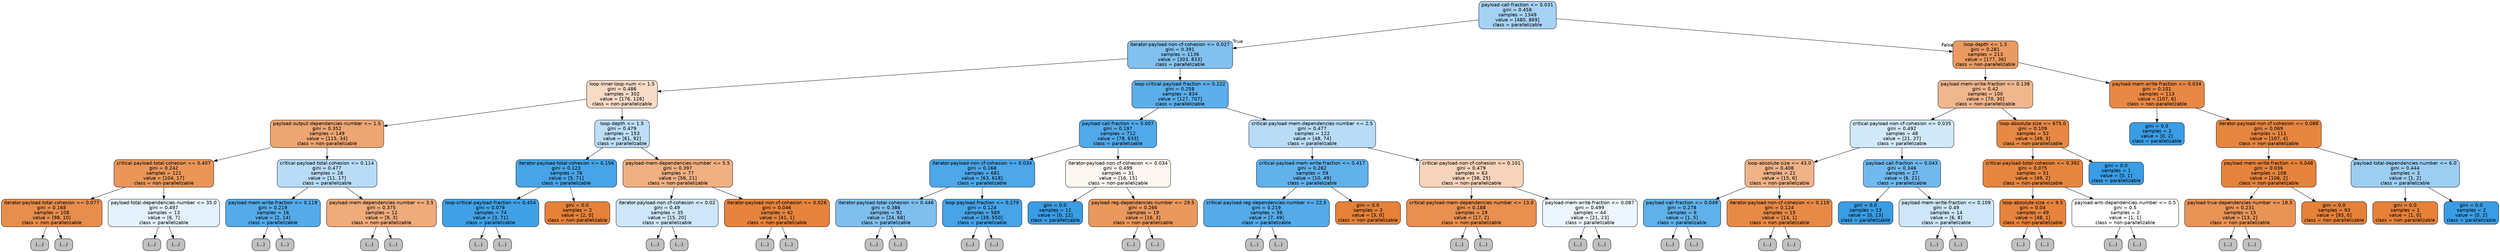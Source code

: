 digraph Tree {
node [shape=box, style="filled, rounded", color="black", fontname=helvetica] ;
edge [fontname=helvetica] ;
0 [label="payload-call-fraction <= 0.031\ngini = 0.458\nsamples = 1349\nvalue = [480, 869]\nclass = parallelizable", fillcolor="#399de572"] ;
1 [label="iterator-payload-non-cf-cohesion <= 0.027\ngini = 0.391\nsamples = 1136\nvalue = [303, 833]\nclass = parallelizable", fillcolor="#399de5a2"] ;
0 -> 1 [labeldistance=2.5, labelangle=45, headlabel="True"] ;
2 [label="loop-inner-loop-num <= 1.5\ngini = 0.486\nsamples = 302\nvalue = [176, 126]\nclass = non-parallelizable", fillcolor="#e5813948"] ;
1 -> 2 ;
3 [label="payload-output-dependencies-number <= 1.5\ngini = 0.352\nsamples = 149\nvalue = [115, 34]\nclass = non-parallelizable", fillcolor="#e58139b4"] ;
2 -> 3 ;
4 [label="critical-payload-total-cohesion <= 0.407\ngini = 0.242\nsamples = 121\nvalue = [104, 17]\nclass = non-parallelizable", fillcolor="#e58139d5"] ;
3 -> 4 ;
5 [label="iterator-payload-total-cohesion <= 0.077\ngini = 0.168\nsamples = 108\nvalue = [98, 10]\nclass = non-parallelizable", fillcolor="#e58139e5"] ;
4 -> 5 ;
6 [label="(...)", fillcolor="#C0C0C0"] ;
5 -> 6 ;
17 [label="(...)", fillcolor="#C0C0C0"] ;
5 -> 17 ;
26 [label="payload-total-dependencies-number <= 35.0\ngini = 0.497\nsamples = 13\nvalue = [6, 7]\nclass = parallelizable", fillcolor="#399de524"] ;
4 -> 26 ;
27 [label="(...)", fillcolor="#C0C0C0"] ;
26 -> 27 ;
28 [label="(...)", fillcolor="#C0C0C0"] ;
26 -> 28 ;
31 [label="critical-payload-total-cohesion <= 0.114\ngini = 0.477\nsamples = 28\nvalue = [11, 17]\nclass = parallelizable", fillcolor="#399de55a"] ;
3 -> 31 ;
32 [label="payload-mem-write-fraction <= 0.119\ngini = 0.219\nsamples = 16\nvalue = [2, 14]\nclass = parallelizable", fillcolor="#399de5db"] ;
31 -> 32 ;
33 [label="(...)", fillcolor="#C0C0C0"] ;
32 -> 33 ;
34 [label="(...)", fillcolor="#C0C0C0"] ;
32 -> 34 ;
37 [label="payload-mem-dependencies-number <= 3.5\ngini = 0.375\nsamples = 12\nvalue = [9, 3]\nclass = non-parallelizable", fillcolor="#e58139aa"] ;
31 -> 37 ;
38 [label="(...)", fillcolor="#C0C0C0"] ;
37 -> 38 ;
39 [label="(...)", fillcolor="#C0C0C0"] ;
37 -> 39 ;
40 [label="loop-depth <= 1.5\ngini = 0.479\nsamples = 153\nvalue = [61, 92]\nclass = parallelizable", fillcolor="#399de556"] ;
2 -> 40 ;
41 [label="iterator-payload-total-cohesion <= 0.156\ngini = 0.123\nsamples = 76\nvalue = [5, 71]\nclass = parallelizable", fillcolor="#399de5ed"] ;
40 -> 41 ;
42 [label="loop-critical-payload-fraction <= 0.454\ngini = 0.078\nsamples = 74\nvalue = [3, 71]\nclass = parallelizable", fillcolor="#399de5f4"] ;
41 -> 42 ;
43 [label="(...)", fillcolor="#C0C0C0"] ;
42 -> 43 ;
48 [label="(...)", fillcolor="#C0C0C0"] ;
42 -> 48 ;
51 [label="gini = 0.0\nsamples = 2\nvalue = [2, 0]\nclass = non-parallelizable", fillcolor="#e58139ff"] ;
41 -> 51 ;
52 [label="payload-mem-dependencies-number <= 5.5\ngini = 0.397\nsamples = 77\nvalue = [56, 21]\nclass = non-parallelizable", fillcolor="#e581399f"] ;
40 -> 52 ;
53 [label="iterator-payload-non-cf-cohesion <= 0.02\ngini = 0.49\nsamples = 35\nvalue = [15, 20]\nclass = parallelizable", fillcolor="#399de540"] ;
52 -> 53 ;
54 [label="(...)", fillcolor="#C0C0C0"] ;
53 -> 54 ;
63 [label="(...)", fillcolor="#C0C0C0"] ;
53 -> 63 ;
66 [label="iterator-payload-non-cf-cohesion <= 0.026\ngini = 0.046\nsamples = 42\nvalue = [41, 1]\nclass = non-parallelizable", fillcolor="#e58139f9"] ;
52 -> 66 ;
67 [label="(...)", fillcolor="#C0C0C0"] ;
66 -> 67 ;
68 [label="(...)", fillcolor="#C0C0C0"] ;
66 -> 68 ;
69 [label="loop-critical-payload-fraction <= 0.222\ngini = 0.258\nsamples = 834\nvalue = [127, 707]\nclass = parallelizable", fillcolor="#399de5d1"] ;
1 -> 69 ;
70 [label="payload-call-fraction <= 0.007\ngini = 0.197\nsamples = 712\nvalue = [79, 633]\nclass = parallelizable", fillcolor="#399de5df"] ;
69 -> 70 ;
71 [label="iterator-payload-non-cf-cohesion <= 0.034\ngini = 0.168\nsamples = 681\nvalue = [63, 618]\nclass = parallelizable", fillcolor="#399de5e5"] ;
70 -> 71 ;
72 [label="iterator-payload-total-cohesion <= 0.446\ngini = 0.386\nsamples = 92\nvalue = [24, 68]\nclass = parallelizable", fillcolor="#399de5a5"] ;
71 -> 72 ;
73 [label="(...)", fillcolor="#C0C0C0"] ;
72 -> 73 ;
88 [label="(...)", fillcolor="#C0C0C0"] ;
72 -> 88 ;
101 [label="loop-payload-fraction <= 0.279\ngini = 0.124\nsamples = 589\nvalue = [39, 550]\nclass = parallelizable", fillcolor="#399de5ed"] ;
71 -> 101 ;
102 [label="(...)", fillcolor="#C0C0C0"] ;
101 -> 102 ;
103 [label="(...)", fillcolor="#C0C0C0"] ;
101 -> 103 ;
178 [label="iterator-payload-non-cf-cohesion <= 0.034\ngini = 0.499\nsamples = 31\nvalue = [16, 15]\nclass = non-parallelizable", fillcolor="#e5813910"] ;
70 -> 178 ;
179 [label="gini = 0.0\nsamples = 12\nvalue = [0, 12]\nclass = parallelizable", fillcolor="#399de5ff"] ;
178 -> 179 ;
180 [label="payload-reg-dependencies-number <= 29.5\ngini = 0.266\nsamples = 19\nvalue = [16, 3]\nclass = non-parallelizable", fillcolor="#e58139cf"] ;
178 -> 180 ;
181 [label="(...)", fillcolor="#C0C0C0"] ;
180 -> 181 ;
182 [label="(...)", fillcolor="#C0C0C0"] ;
180 -> 182 ;
185 [label="critical-payload-mem-dependencies-number <= 2.5\ngini = 0.477\nsamples = 122\nvalue = [48, 74]\nclass = parallelizable", fillcolor="#399de55a"] ;
69 -> 185 ;
186 [label="critical-payload-mem-write-fraction <= 0.417\ngini = 0.282\nsamples = 59\nvalue = [10, 49]\nclass = parallelizable", fillcolor="#399de5cb"] ;
185 -> 186 ;
187 [label="critical-payload-reg-dependencies-number <= 22.5\ngini = 0.219\nsamples = 56\nvalue = [7, 49]\nclass = parallelizable", fillcolor="#399de5db"] ;
186 -> 187 ;
188 [label="(...)", fillcolor="#C0C0C0"] ;
187 -> 188 ;
203 [label="(...)", fillcolor="#C0C0C0"] ;
187 -> 203 ;
204 [label="gini = 0.0\nsamples = 3\nvalue = [3, 0]\nclass = non-parallelizable", fillcolor="#e58139ff"] ;
186 -> 204 ;
205 [label="critical-payload-non-cf-cohesion <= 0.101\ngini = 0.479\nsamples = 63\nvalue = [38, 25]\nclass = non-parallelizable", fillcolor="#e5813957"] ;
185 -> 205 ;
206 [label="critical-payload-mem-dependencies-number <= 13.0\ngini = 0.188\nsamples = 19\nvalue = [17, 2]\nclass = non-parallelizable", fillcolor="#e58139e1"] ;
205 -> 206 ;
207 [label="(...)", fillcolor="#C0C0C0"] ;
206 -> 207 ;
208 [label="(...)", fillcolor="#C0C0C0"] ;
206 -> 208 ;
211 [label="payload-mem-write-fraction <= 0.087\ngini = 0.499\nsamples = 44\nvalue = [21, 23]\nclass = parallelizable", fillcolor="#399de516"] ;
205 -> 211 ;
212 [label="(...)", fillcolor="#C0C0C0"] ;
211 -> 212 ;
227 [label="(...)", fillcolor="#C0C0C0"] ;
211 -> 227 ;
228 [label="loop-depth <= 1.5\ngini = 0.281\nsamples = 213\nvalue = [177, 36]\nclass = non-parallelizable", fillcolor="#e58139cb"] ;
0 -> 228 [labeldistance=2.5, labelangle=-45, headlabel="False"] ;
229 [label="payload-mem-write-fraction <= 0.138\ngini = 0.42\nsamples = 100\nvalue = [70, 30]\nclass = non-parallelizable", fillcolor="#e5813992"] ;
228 -> 229 ;
230 [label="critical-payload-non-cf-cohesion <= 0.035\ngini = 0.492\nsamples = 48\nvalue = [21, 27]\nclass = parallelizable", fillcolor="#399de539"] ;
229 -> 230 ;
231 [label="loop-absolute-size <= 43.0\ngini = 0.408\nsamples = 21\nvalue = [15, 6]\nclass = non-parallelizable", fillcolor="#e5813999"] ;
230 -> 231 ;
232 [label="payload-call-fraction <= 0.049\ngini = 0.278\nsamples = 6\nvalue = [1, 5]\nclass = parallelizable", fillcolor="#399de5cc"] ;
231 -> 232 ;
233 [label="(...)", fillcolor="#C0C0C0"] ;
232 -> 233 ;
234 [label="(...)", fillcolor="#C0C0C0"] ;
232 -> 234 ;
235 [label="iterator-payload-non-cf-cohesion <= 0.119\ngini = 0.124\nsamples = 15\nvalue = [14, 1]\nclass = non-parallelizable", fillcolor="#e58139ed"] ;
231 -> 235 ;
236 [label="(...)", fillcolor="#C0C0C0"] ;
235 -> 236 ;
237 [label="(...)", fillcolor="#C0C0C0"] ;
235 -> 237 ;
238 [label="payload-call-fraction <= 0.043\ngini = 0.346\nsamples = 27\nvalue = [6, 21]\nclass = parallelizable", fillcolor="#399de5b6"] ;
230 -> 238 ;
239 [label="gini = 0.0\nsamples = 13\nvalue = [0, 13]\nclass = parallelizable", fillcolor="#399de5ff"] ;
238 -> 239 ;
240 [label="payload-mem-write-fraction <= 0.109\ngini = 0.49\nsamples = 14\nvalue = [6, 8]\nclass = parallelizable", fillcolor="#399de540"] ;
238 -> 240 ;
241 [label="(...)", fillcolor="#C0C0C0"] ;
240 -> 241 ;
246 [label="(...)", fillcolor="#C0C0C0"] ;
240 -> 246 ;
247 [label="loop-absolute-size <= 675.0\ngini = 0.109\nsamples = 52\nvalue = [49, 3]\nclass = non-parallelizable", fillcolor="#e58139ef"] ;
229 -> 247 ;
248 [label="critical-payload-total-cohesion <= 0.392\ngini = 0.075\nsamples = 51\nvalue = [49, 2]\nclass = non-parallelizable", fillcolor="#e58139f5"] ;
247 -> 248 ;
249 [label="loop-absolute-size <= 9.5\ngini = 0.04\nsamples = 49\nvalue = [48, 1]\nclass = non-parallelizable", fillcolor="#e58139fa"] ;
248 -> 249 ;
250 [label="(...)", fillcolor="#C0C0C0"] ;
249 -> 250 ;
253 [label="(...)", fillcolor="#C0C0C0"] ;
249 -> 253 ;
254 [label="payload-anti-dependencies-number <= 0.5\ngini = 0.5\nsamples = 2\nvalue = [1, 1]\nclass = non-parallelizable", fillcolor="#e5813900"] ;
248 -> 254 ;
255 [label="(...)", fillcolor="#C0C0C0"] ;
254 -> 255 ;
256 [label="(...)", fillcolor="#C0C0C0"] ;
254 -> 256 ;
257 [label="gini = 0.0\nsamples = 1\nvalue = [0, 1]\nclass = parallelizable", fillcolor="#399de5ff"] ;
247 -> 257 ;
258 [label="payload-mem-write-fraction <= 0.034\ngini = 0.101\nsamples = 113\nvalue = [107, 6]\nclass = non-parallelizable", fillcolor="#e58139f1"] ;
228 -> 258 ;
259 [label="gini = 0.0\nsamples = 2\nvalue = [0, 2]\nclass = parallelizable", fillcolor="#399de5ff"] ;
258 -> 259 ;
260 [label="iterator-payload-non-cf-cohesion <= 0.088\ngini = 0.069\nsamples = 111\nvalue = [107, 4]\nclass = non-parallelizable", fillcolor="#e58139f5"] ;
258 -> 260 ;
261 [label="payload-mem-write-fraction <= 0.048\ngini = 0.036\nsamples = 108\nvalue = [106, 2]\nclass = non-parallelizable", fillcolor="#e58139fa"] ;
260 -> 261 ;
262 [label="payload-true-dependencies-number <= 18.5\ngini = 0.231\nsamples = 15\nvalue = [13, 2]\nclass = non-parallelizable", fillcolor="#e58139d8"] ;
261 -> 262 ;
263 [label="(...)", fillcolor="#C0C0C0"] ;
262 -> 263 ;
264 [label="(...)", fillcolor="#C0C0C0"] ;
262 -> 264 ;
265 [label="gini = 0.0\nsamples = 93\nvalue = [93, 0]\nclass = non-parallelizable", fillcolor="#e58139ff"] ;
261 -> 265 ;
266 [label="payload-total-dependencies-number <= 6.0\ngini = 0.444\nsamples = 3\nvalue = [1, 2]\nclass = parallelizable", fillcolor="#399de57f"] ;
260 -> 266 ;
267 [label="gini = 0.0\nsamples = 1\nvalue = [1, 0]\nclass = non-parallelizable", fillcolor="#e58139ff"] ;
266 -> 267 ;
268 [label="gini = 0.0\nsamples = 2\nvalue = [0, 2]\nclass = parallelizable", fillcolor="#399de5ff"] ;
266 -> 268 ;
}